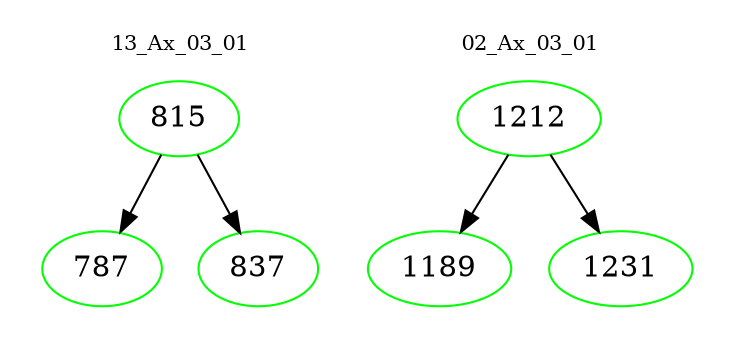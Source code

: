digraph{
subgraph cluster_0 {
color = white
label = "13_Ax_03_01";
fontsize=10;
T0_815 [label="815", color="green"]
T0_815 -> T0_787 [color="black"]
T0_787 [label="787", color="green"]
T0_815 -> T0_837 [color="black"]
T0_837 [label="837", color="green"]
}
subgraph cluster_1 {
color = white
label = "02_Ax_03_01";
fontsize=10;
T1_1212 [label="1212", color="green"]
T1_1212 -> T1_1189 [color="black"]
T1_1189 [label="1189", color="green"]
T1_1212 -> T1_1231 [color="black"]
T1_1231 [label="1231", color="green"]
}
}
